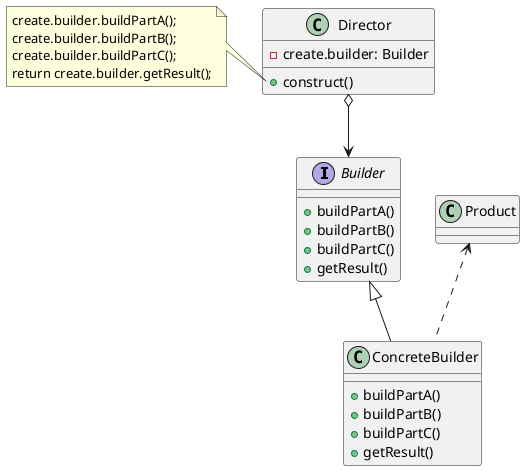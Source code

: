 @startuml
'https://plantuml.com/class-diagram

interface Builder {
    + buildPartA()
    + buildPartB()
    + buildPartC()
    + getResult()
}

class ConcreteBuilder {
    + buildPartA()
    + buildPartB()
    + buildPartC()
    + getResult()
}

class Director {
    - create.builder: Builder
    + construct()
}

Director o--> Builder


class Product

Builder <|-- ConcreteBuilder
Product <.. ConcreteBuilder

note left of Director::construct
    create.builder.buildPartA();
    create.builder.buildPartB();
    create.builder.buildPartC();
    return create.builder.getResult();
end note

@enduml
